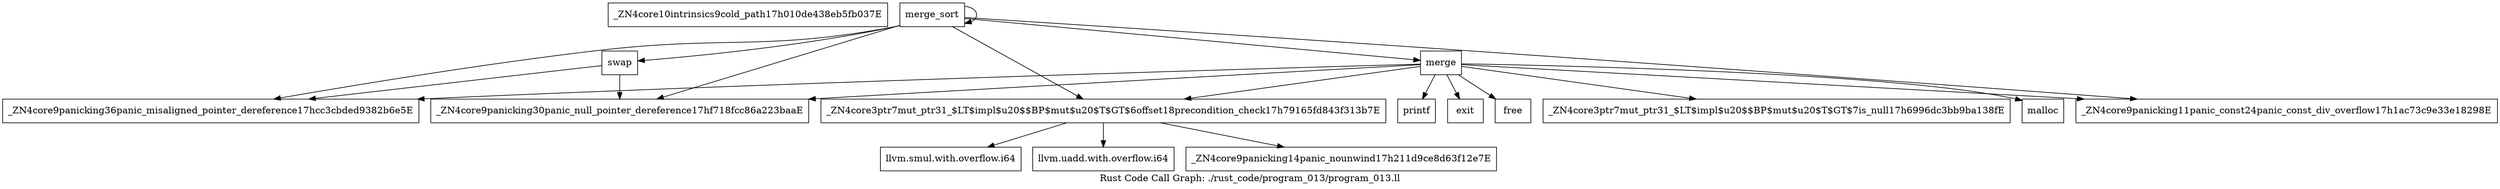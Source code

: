 digraph "Rust Code Call Graph: ./rust_code/program_013/program_013.ll" {
	label="Rust Code Call Graph: ./rust_code/program_013/program_013.ll";

	Node0x5589d4de98a0 [shape=record,label="{_ZN4core10intrinsics9cold_path17h010de438eb5fb037E}"];
	Node0x5589d4de99d0 [shape=record,label="{_ZN4core3ptr7mut_ptr31_$LT$impl$u20$$BP$mut$u20$T$GT$6offset18precondition_check17h79165fd843f313b7E}"];
	Node0x5589d4de99d0 -> Node0x5589d4deb260;
	Node0x5589d4de99d0 -> Node0x5589d4deb1a0;
	Node0x5589d4de99d0 -> Node0x5589d4dd99a0;
	Node0x5589d4dd8c20 [shape=record,label="{_ZN4core3ptr7mut_ptr31_$LT$impl$u20$$BP$mut$u20$T$GT$7is_null17h6996dc3bb9ba138fE}"];
	Node0x5589d4de1000 [shape=record,label="{swap}"];
	Node0x5589d4de1000 -> Node0x5589d4dda870;
	Node0x5589d4de1000 -> Node0x5589d4ddb1c0;
	Node0x5589d4ddb570 [shape=record,label="{merge}"];
	Node0x5589d4ddb570 -> Node0x5589d4de1d00;
	Node0x5589d4ddb570 -> Node0x5589d4dd8c20;
	Node0x5589d4ddb570 -> Node0x5589d4de2780;
	Node0x5589d4ddb570 -> Node0x5589d4de42a0;
	Node0x5589d4ddb570 -> Node0x5589d4de34b0;
	Node0x5589d4ddb570 -> Node0x5589d4ddb1c0;
	Node0x5589d4ddb570 -> Node0x5589d4de99d0;
	Node0x5589d4ddb570 -> Node0x5589d4dda870;
	Node0x5589d4ddb570 -> Node0x5589d4de4970;
	Node0x5589d4de9540 [shape=record,label="{merge_sort}"];
	Node0x5589d4de9540 -> Node0x5589d4de99d0;
	Node0x5589d4de9540 -> Node0x5589d4dda870;
	Node0x5589d4de9540 -> Node0x5589d4de34b0;
	Node0x5589d4de9540 -> Node0x5589d4ddb1c0;
	Node0x5589d4de9540 -> Node0x5589d4ddb570;
	Node0x5589d4de9540 -> Node0x5589d4de9540;
	Node0x5589d4de9540 -> Node0x5589d4de1000;
	Node0x5589d4deb260 [shape=record,label="{llvm.smul.with.overflow.i64}"];
	Node0x5589d4deb1a0 [shape=record,label="{llvm.uadd.with.overflow.i64}"];
	Node0x5589d4dd99a0 [shape=record,label="{_ZN4core9panicking14panic_nounwind17h211d9ce8d63f12e7E}"];
	Node0x5589d4dda870 [shape=record,label="{_ZN4core9panicking36panic_misaligned_pointer_dereference17hcc3cbded9382b6e5E}"];
	Node0x5589d4ddb1c0 [shape=record,label="{_ZN4core9panicking30panic_null_pointer_dereference17hf718fcc86a223baaE}"];
	Node0x5589d4de1d00 [shape=record,label="{malloc}"];
	Node0x5589d4de34b0 [shape=record,label="{_ZN4core9panicking11panic_const24panic_const_div_overflow17h1ac73c9e33e18298E}"];
	Node0x5589d4de4970 [shape=record,label="{free}"];
	Node0x5589d4de2780 [shape=record,label="{printf}"];
	Node0x5589d4de42a0 [shape=record,label="{exit}"];
}
